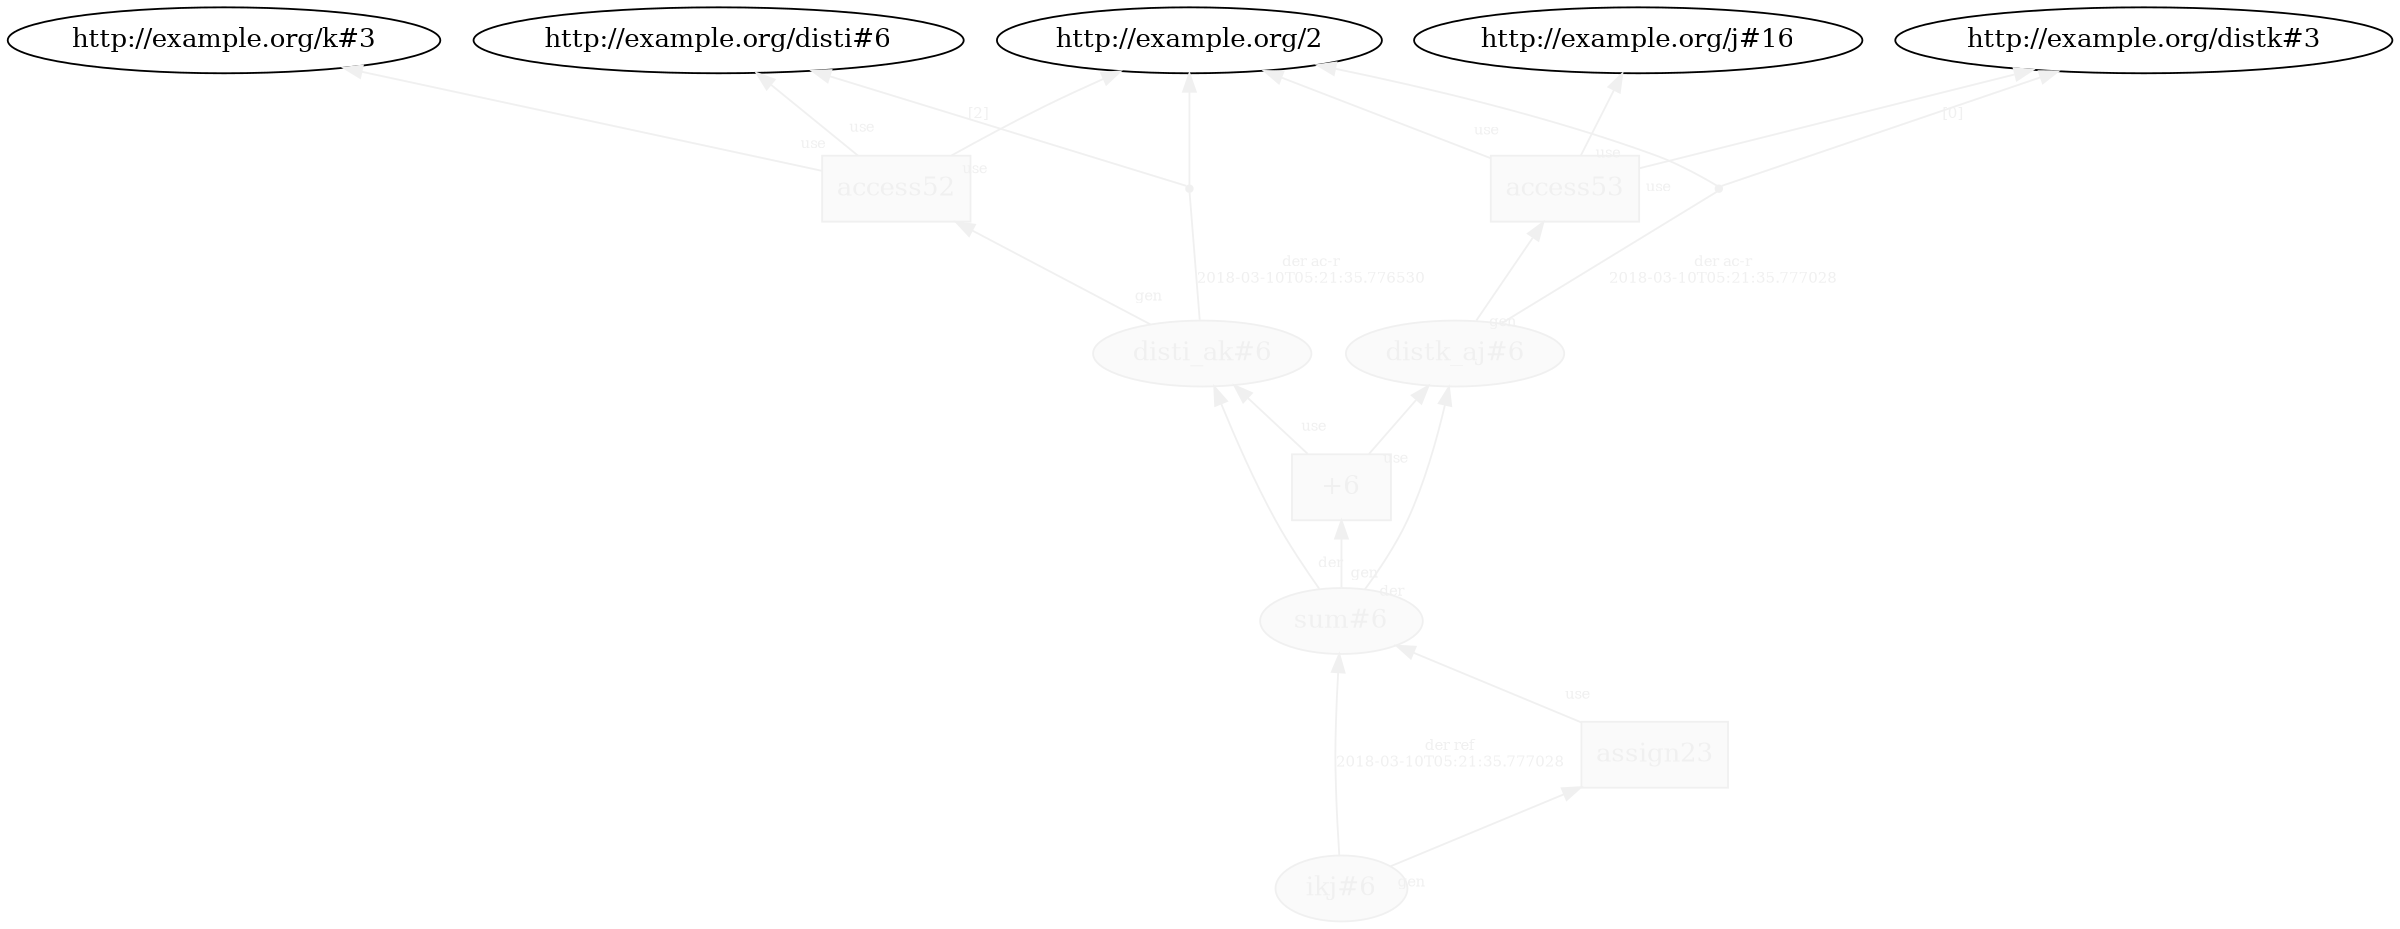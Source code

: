 digraph "PROV" { size="16,12"; rankdir="BT";
"http://example.org/disti_ak#6" [fillcolor="#FAFAFA",color="#F0F0F0",style="filled",fontcolor="#F0F0F0",label="disti_ak#6",URL="http://example.org/disti_ak#6"]
"http://example.org/access52" [fillcolor="#FAFAFA",color="#F0F0F0",shape="polygon",sides="4",style="filled",fontcolor="#F0F0F0",label="access52",URL="http://example.org/access52"]
"bn0" [shape="point",label="",fontcolor="#F0F0F0",color="#F0F0F0"]
"http://example.org/disti_ak#6" -> "bn0" [fontsize="8",distance="1.5",angle="60.0",rotation="20",label="der ac-r
2018-03-10T05:21:35.776530",arrowhead="none",fontcolor="#F0F0F0",color="#F0F0F0"]
"bn0" -> "http://example.org/disti#6" [fontsize="8",distance="1.5",angle="60.0",rotation="20",label="[2]",fontcolor="#F0F0F0",color="#F0F0F0"]
"bn0" -> "http://example.org/2" [fontcolor="#F0F0F0",color="#F0F0F0"]
"http://example.org/access52" -> "http://example.org/disti#6" [labelfontsize="8",labeldistance="1.5",labelangle="60.0",rotation="20",taillabel="use",fontcolor="#F0F0F0",color="#F0F0F0"]
"http://example.org/access52" -> "http://example.org/k#3" [labelfontsize="8",labeldistance="1.5",labelangle="60.0",rotation="20",taillabel="use",fontcolor="#F0F0F0",color="#F0F0F0"]
"http://example.org/distk_aj#6" [fillcolor="#FAFAFA",color="#F0F0F0",style="filled",fontcolor="#F0F0F0",label="distk_aj#6",URL="http://example.org/distk_aj#6"]
"http://example.org/access53" [fillcolor="#FAFAFA",color="#F0F0F0",shape="polygon",sides="4",style="filled",fontcolor="#F0F0F0",label="access53",URL="http://example.org/access53"]
"bn1" [shape="point",label="",fontcolor="#F0F0F0",color="#F0F0F0"]
"http://example.org/distk_aj#6" -> "bn1" [fontsize="8",distance="1.5",angle="60.0",rotation="20",label="der ac-r
2018-03-10T05:21:35.777028",arrowhead="none",fontcolor="#F0F0F0",color="#F0F0F0"]
"bn1" -> "http://example.org/distk#3" [fontsize="8",distance="1.5",angle="60.0",rotation="20",label="[0]",fontcolor="#F0F0F0",color="#F0F0F0"]
"bn1" -> "http://example.org/2" [fontcolor="#F0F0F0",color="#F0F0F0"]
"http://example.org/access53" -> "http://example.org/distk#3" [labelfontsize="8",labeldistance="1.5",labelangle="60.0",rotation="20",taillabel="use",fontcolor="#F0F0F0",color="#F0F0F0"]
"http://example.org/access53" -> "http://example.org/j#16" [labelfontsize="8",labeldistance="1.5",labelangle="60.0",rotation="20",taillabel="use",fontcolor="#F0F0F0",color="#F0F0F0"]
"http://example.org/sum#6" [fillcolor="#FAFAFA",color="#F0F0F0",style="filled",fontcolor="#F0F0F0",label="sum#6",URL="http://example.org/sum#6"]
"http://example.org/+6" [fillcolor="#FAFAFA",color="#F0F0F0",shape="polygon",sides="4",style="filled",fontcolor="#F0F0F0",label="+6",URL="http://example.org/+6"]
"http://example.org/sum#6" -> "http://example.org/disti_ak#6" [labelfontsize="8",labeldistance="1.5",labelangle="60.0",rotation="20",taillabel="der",fontcolor="#F0F0F0",color="#F0F0F0"]
"http://example.org/sum#6" -> "http://example.org/distk_aj#6" [labelfontsize="8",labeldistance="1.5",labelangle="60.0",rotation="20",taillabel="der",fontcolor="#F0F0F0",color="#F0F0F0"]
"http://example.org/ikj#6" [fillcolor="#FAFAFA",color="#F0F0F0",style="filled",fontcolor="#F0F0F0",label="ikj#6",URL="http://example.org/ikj#6"]
"http://example.org/assign23" [fillcolor="#FAFAFA",color="#F0F0F0",shape="polygon",sides="4",style="filled",fontcolor="#F0F0F0",label="assign23",URL="http://example.org/assign23"]
"http://example.org/ikj#6" -> "http://example.org/sum#6" [fontsize="8",distance="1.5",angle="60.0",rotation="20",label="der ref
2018-03-10T05:21:35.777028",fontcolor="#F0F0F0",color="#F0F0F0"]
"http://example.org/+6" -> "http://example.org/disti_ak#6" [labelfontsize="8",labeldistance="1.5",labelangle="60.0",rotation="20",taillabel="use",fontcolor="#F0F0F0",color="#F0F0F0"]
"http://example.org/+6" -> "http://example.org/distk_aj#6" [labelfontsize="8",labeldistance="1.5",labelangle="60.0",rotation="20",taillabel="use",fontcolor="#F0F0F0",color="#F0F0F0"]
"http://example.org/access52" -> "http://example.org/2" [labelfontsize="8",labeldistance="1.5",labelangle="60.0",rotation="20",taillabel="use",fontcolor="#F0F0F0",color="#F0F0F0"]
"http://example.org/access53" -> "http://example.org/2" [labelfontsize="8",labeldistance="1.5",labelangle="60.0",rotation="20",taillabel="use",fontcolor="#F0F0F0",color="#F0F0F0"]
"http://example.org/assign23" -> "http://example.org/sum#6" [labelfontsize="8",labeldistance="1.5",labelangle="60.0",rotation="20",taillabel="use",fontcolor="#F0F0F0",color="#F0F0F0"]
"http://example.org/ikj#6" -> "http://example.org/assign23" [labelfontsize="8",labeldistance="1.5",labelangle="60.0",rotation="20",taillabel="gen",fontcolor="#F0F0F0",color="#F0F0F0"]
"http://example.org/distk_aj#6" -> "http://example.org/access53" [labelfontsize="8",labeldistance="1.5",labelangle="60.0",rotation="20",taillabel="gen",fontcolor="#F0F0F0",color="#F0F0F0"]
"http://example.org/disti_ak#6" -> "http://example.org/access52" [labelfontsize="8",labeldistance="1.5",labelangle="60.0",rotation="20",taillabel="gen",fontcolor="#F0F0F0",color="#F0F0F0"]
"http://example.org/sum#6" -> "http://example.org/+6" [labelfontsize="8",labeldistance="1.5",labelangle="60.0",rotation="20",taillabel="gen",fontcolor="#F0F0F0",color="#F0F0F0"]
}